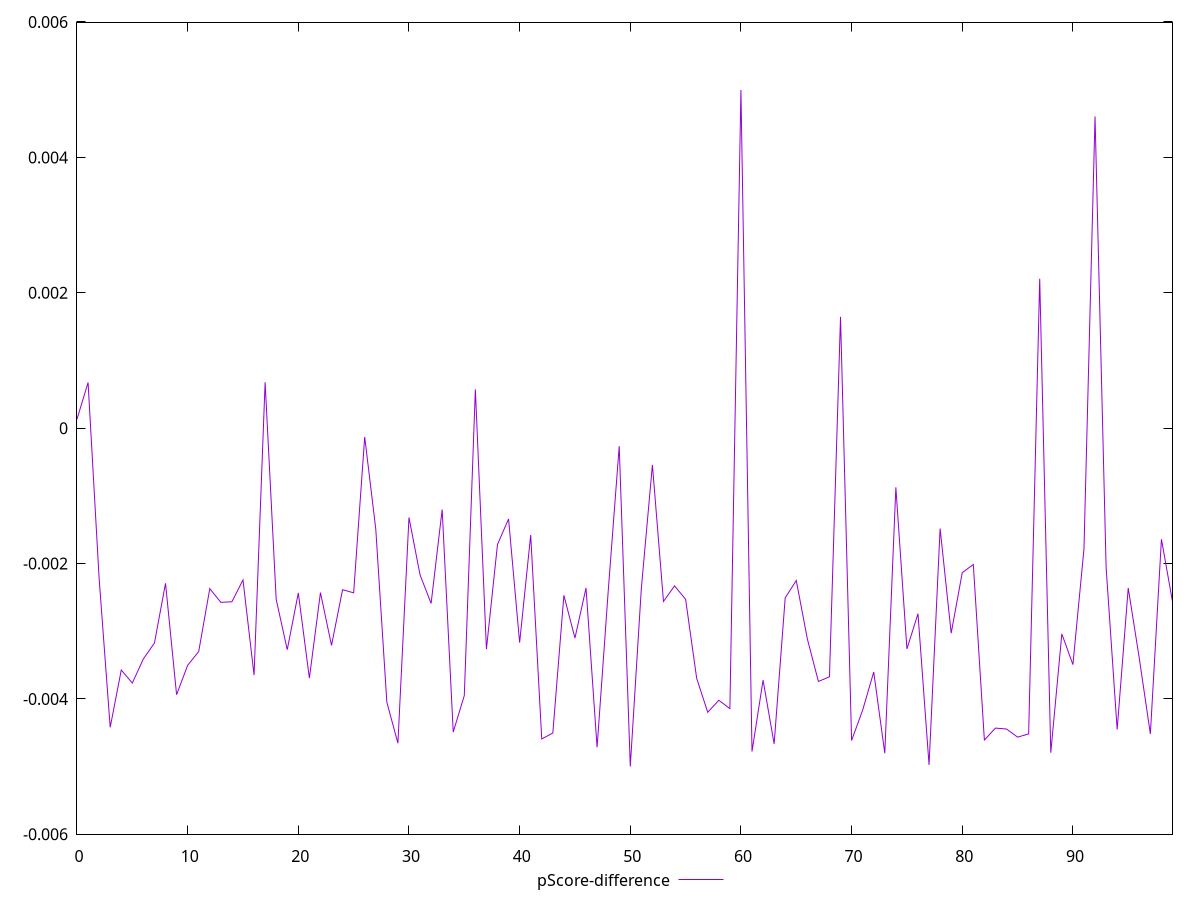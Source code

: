 reset

$pScoreDifference <<EOF
0 0.00013355799154014282
1 0.0006745683426130442
2 -0.002221334906837671
3 -0.004419209685110162
4 -0.0035727513429382653
5 -0.003764652071024546
6 -0.003407177747257342
7 -0.0031728131447323806
8 -0.0022916427776200534
9 -0.003937036779302785
10 -0.0035023889891767548
11 -0.0032985515871859408
12 -0.0023700548437465187
13 -0.0025730666614557276
14 -0.002563764141103644
15 -0.0022421044850463503
16 -0.00364777020784556
17 0.0006791250884802345
18 -0.0025278825278844865
19 -0.003272316615254336
20 -0.0024335950714207046
21 -0.0036920848961385835
22 -0.0024290243857799567
23 -0.0032083689162577447
24 -0.002385905985206207
25 -0.0024320127560606333
26 -0.00013001349425211493
27 -0.0014895799594837802
28 -0.004046965299572649
29 -0.004653620054100296
30 -0.0013197872946835078
31 -0.0021662951321922887
32 -0.002588658969551896
33 -0.001201177989189275
34 -0.004488710528141751
35 -0.003949614887334798
36 0.0005740288852127493
37 -0.0032631358304068183
38 -0.001716604488938225
39 -0.0013412080630562009
40 -0.0031679342884958685
41 -0.001578167401510724
42 -0.004590650728960635
43 -0.004502578828224848
44 -0.002468765160420874
45 -0.0031004160610202305
46 -0.002360134952264328
47 -0.004714115583142045
48 -0.0024204529451655656
49 -0.000265521952980732
50 -0.004996468106923604
51 -0.002365214343437996
52 -0.0005424653588464359
53 -0.002558752627789365
54 -0.002329749352344637
55 -0.002528064072030647
56 -0.003695083066308216
57 -0.004196456851744959
58 -0.0040192164018588074
59 -0.004142597982205334
60 0.0049955059118846346
61 -0.004775432106506208
62 -0.003721767305135395
63 -0.004663484144412136
64 -0.002505810390221899
65 -0.0022502303167406448
66 -0.003111633412263273
67 -0.0037410120988551256
68 -0.0036724682344902917
69 0.0016451589223725003
70 -0.004613970887151644
71 -0.004164384289915215
72 -0.003601908535821754
73 -0.004801792581220312
74 -0.000873528512694224
75 -0.0032608283324125267
76 -0.002740504693597259
77 -0.004973856715626937
78 -0.0014828144169524628
79 -0.003028746085231451
80 -0.002133630670974709
81 -0.0020136163651990804
82 -0.004606472425446975
83 -0.004430052176439372
84 -0.004443836550354732
85 -0.004563650959869594
86 -0.004515856793386943
87 0.002207424299313596
88 -0.004793913748704684
89 -0.003038250246331078
90 -0.00349248819864483
91 -0.0017826755007463915
92 0.004604908480738865
93 -0.0020540477198086517
94 -0.004451080341066607
95 -0.0023603058923176625
96 -0.003400822034682163
97 -0.0045157641715524634
98 -0.0016406997086875676
99 -0.0025616302917273927
EOF

set key outside below
set xrange [0:99]
set yrange [-0.005996468106923604:0.005995505911884635]
set trange [-0.005996468106923604:0.005995505911884635]
set terminal svg size 640, 500 enhanced background rgb 'white'
set output "reports/report_00033_2021-03-01T14-23-16.841Z/largest-contentful-paint/samples/astro-inner/pScore-difference/values.svg"

plot $pScoreDifference title "pScore-difference" with line

reset
